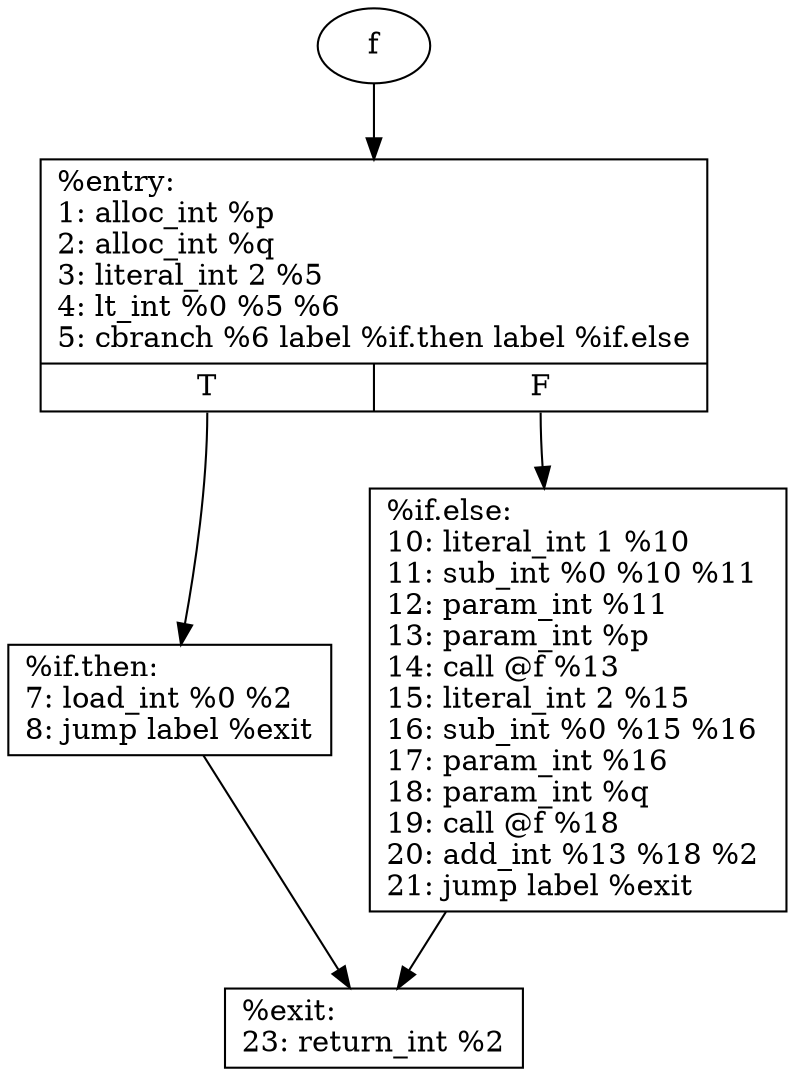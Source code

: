 digraph g {
	node [shape=record]
	f [shape=ellipse]
	f -> "%entry"
	"%entry" [label="{%entry:\l	1:   alloc_int %p \l	2:   alloc_int %q \l	3:   literal_int 2 %5 \l	4:   lt_int %0 %5 %6 \l	5:   cbranch %6 label %if.then label %if.else\l	|{<f0>T|<f1>F}}"]
	"%entry":f0 -> "%if.then"
	"%entry":f1 -> "%if.else"
	"%if.then" [label="{%if.then:\l	7:   load_int %0 %2 \l	8:   jump label %exit\l	}"]
	"%if.then" -> "%exit"
	"%if.else" [label="{%if.else:\l	10:   literal_int 1 %10 \l	11:   sub_int %0 %10 %11 \l	12:   param_int %11 \l	13:   param_int %p \l	14:   call @f %13 \l	15:   literal_int 2 %15 \l	16:   sub_int %0 %15 %16 \l	17:   param_int %16 \l	18:   param_int %q \l	19:   call @f %18 \l	20:   add_int %13 %18 %2 \l	21:   jump label %exit\l	}"]
	"%if.else" -> "%exit"
	"%exit" [label="{%exit:\l	23:   return_int %2\l	}"]
}
